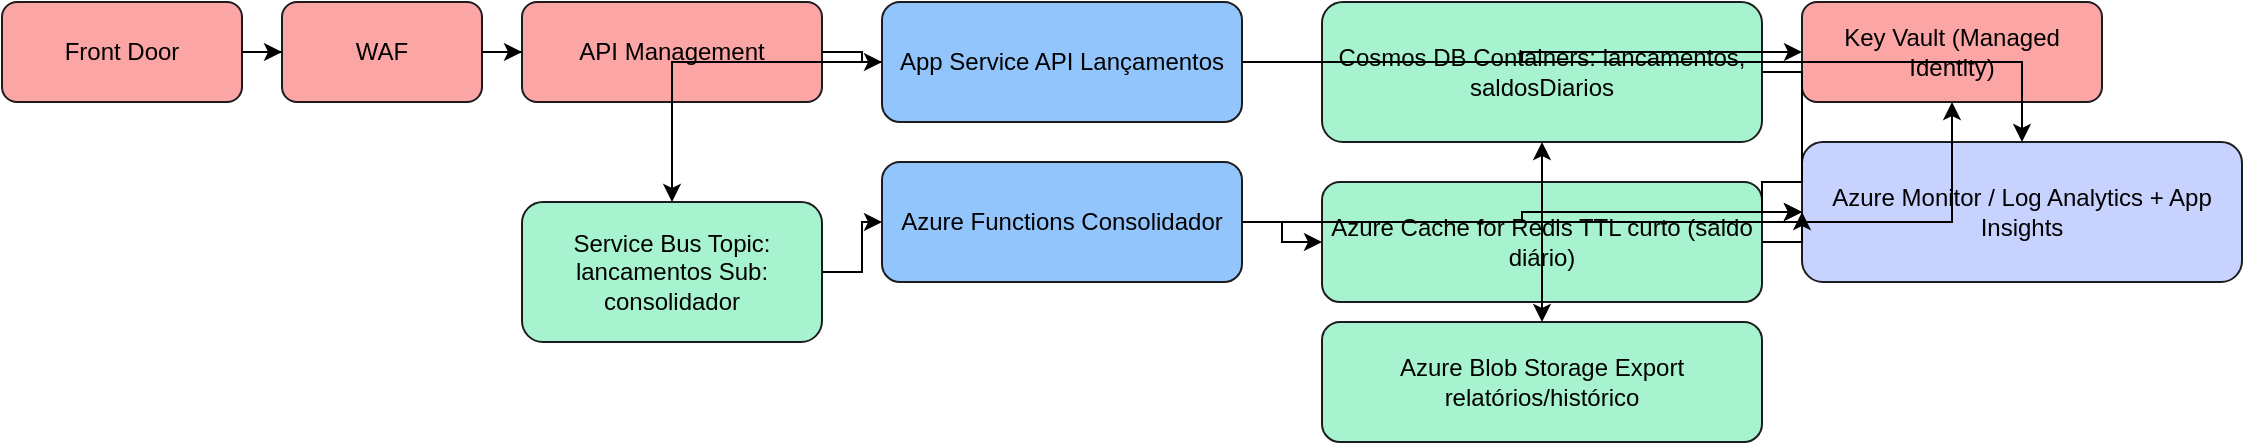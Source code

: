 <mxfile version="24.7.10">
  <diagram id="diag1" name="Technology — Final Implementation">
    <mxGraphModel>
      <root>
        <mxCell id="0"/>
        <mxCell id="1" parent="0"/>
      <mxCell id="fd" value="Front Door" style="rounded=1;whiteSpace=wrap;html=1;fillColor=#FCA5A5;strokeColor=#1C1C1E;fontSize=12;" parent="1" vertex="1">
        <mxGeometry x="20" y="20" width="120" height="50" as="geometry"/>
      </mxCell>
      <mxCell id="waf" value="WAF" style="rounded=1;whiteSpace=wrap;html=1;fillColor=#FCA5A5;strokeColor=#1C1C1E;fontSize=12;" parent="1" vertex="1">
        <mxGeometry x="160" y="20" width="100" height="50" as="geometry"/>
      </mxCell>
      <mxCell id="apim" value="API Management" style="rounded=1;whiteSpace=wrap;html=1;fillColor=#FCA5A5;strokeColor=#1C1C1E;fontSize=12;" parent="1" vertex="1">
        <mxGeometry x="280" y="20" width="150" height="50" as="geometry"/>
      </mxCell>
      <mxCell id="api" value="App Service
API Lançamentos" style="rounded=1;whiteSpace=wrap;html=1;fillColor=#93C5FD;strokeColor=#1C1C1E;fontSize=12;" parent="1" vertex="1">
        <mxGeometry x="460" y="20" width="180" height="60" as="geometry"/>
      </mxCell>
      <mxCell id="func" value="Azure Functions
Consolidador" style="rounded=1;whiteSpace=wrap;html=1;fillColor=#93C5FD;strokeColor=#1C1C1E;fontSize=12;" parent="1" vertex="1">
        <mxGeometry x="460" y="100" width="180" height="60" as="geometry"/>
      </mxCell>
      <mxCell id="sb" value="Service Bus
Topic: lancamentos
Sub: consolidador" style="rounded=1;whiteSpace=wrap;html=1;fillColor=#A7F3D0;strokeColor=#1C1C1E;fontSize=12;" parent="1" vertex="1">
        <mxGeometry x="280" y="120" width="150" height="70" as="geometry"/>
      </mxCell>
      <mxCell id="cos" value="Cosmos DB
Containers: lancamentos, saldosDiarios" style="rounded=1;whiteSpace=wrap;html=1;fillColor=#A7F3D0;strokeColor=#1C1C1E;fontSize=12;" parent="1" vertex="1">
        <mxGeometry x="680" y="20" width="220" height="70" as="geometry"/>
      </mxCell>
      <mxCell id="redis" value="Azure Cache for Redis
TTL curto (saldo diário)" style="rounded=1;whiteSpace=wrap;html=1;fillColor=#A7F3D0;strokeColor=#1C1C1E;fontSize=12;" parent="1" vertex="1">
        <mxGeometry x="680" y="110" width="220" height="60" as="geometry"/>
      </mxCell>
      <mxCell id="blob" value="Azure Blob Storage
Export relatórios/histórico" style="rounded=1;whiteSpace=wrap;html=1;fillColor=#A7F3D0;strokeColor=#1C1C1E;fontSize=12;" parent="1" vertex="1">
        <mxGeometry x="680" y="180" width="220" height="60" as="geometry"/>
      </mxCell>
      <mxCell id="kv" value="Key Vault
(Managed Identity)" style="rounded=1;whiteSpace=wrap;html=1;fillColor=#FCA5A5;strokeColor=#1C1C1E;fontSize=12;" parent="1" vertex="1">
        <mxGeometry x="920" y="20" width="150" height="50" as="geometry"/>
      </mxCell>
      <mxCell id="mon" value="Azure Monitor / Log Analytics
+ App Insights" style="rounded=1;whiteSpace=wrap;html=1;fillColor=#C7D2FE;strokeColor=#1C1C1E;fontSize=12;" parent="1" vertex="1">
        <mxGeometry x="920" y="90" width="220" height="70" as="geometry"/>
      </mxCell>
      <mxCell id="e1" style="edgeStyle=orthogonalEdgeStyle;rounded=0;orthogonalLoop=1;jettySize=auto;html=1;" parent="1" edge="1" source="fd" target="waf">
        <mxGeometry relative="1" as="geometry"/>
      </mxCell>
      <mxCell id="e2" style="edgeStyle=orthogonalEdgeStyle;rounded=0;orthogonalLoop=1;jettySize=auto;html=1;" parent="1" edge="1" source="waf" target="apim">
        <mxGeometry relative="1" as="geometry"/>
      </mxCell>
      <mxCell id="e3" style="edgeStyle=orthogonalEdgeStyle;rounded=0;orthogonalLoop=1;jettySize=auto;html=1;" parent="1" edge="1" source="apim" target="api">
        <mxGeometry relative="1" as="geometry"/>
      </mxCell>
      <mxCell id="e4" style="edgeStyle=orthogonalEdgeStyle;rounded=0;orthogonalLoop=1;jettySize=auto;html=1;" parent="1" edge="1" source="api" target="sb">
        <mxGeometry relative="1" as="geometry"/>
      </mxCell>
      <mxCell id="e5" style="edgeStyle=orthogonalEdgeStyle;rounded=0;orthogonalLoop=1;jettySize=auto;html=1;" parent="1" edge="1" source="sb" target="func">
        <mxGeometry relative="1" as="geometry"/>
      </mxCell>
      <mxCell id="e6" style="edgeStyle=orthogonalEdgeStyle;rounded=0;orthogonalLoop=1;jettySize=auto;html=1;" parent="1" edge="1" source="func" target="cos">
        <mxGeometry relative="1" as="geometry"/>
      </mxCell>
      <mxCell id="e7" style="edgeStyle=orthogonalEdgeStyle;rounded=0;orthogonalLoop=1;jettySize=auto;html=1;" parent="1" edge="1" source="func" target="redis">
        <mxGeometry relative="1" as="geometry"/>
      </mxCell>
      <mxCell id="e8" style="edgeStyle=orthogonalEdgeStyle;rounded=0;orthogonalLoop=1;jettySize=auto;html=1;" parent="1" edge="1" source="api" target="kv">
        <mxGeometry relative="1" as="geometry"/>
      </mxCell>
      <mxCell id="e9" style="edgeStyle=orthogonalEdgeStyle;rounded=0;orthogonalLoop=1;jettySize=auto;html=1;" parent="1" edge="1" source="func" target="kv">
        <mxGeometry relative="1" as="geometry"/>
      </mxCell>
      <mxCell id="e10" style="edgeStyle=orthogonalEdgeStyle;rounded=0;orthogonalLoop=1;jettySize=auto;html=1;" parent="1" edge="1" source="api" target="mon">
        <mxGeometry relative="1" as="geometry"/>
      </mxCell>
      <mxCell id="e11" style="edgeStyle=orthogonalEdgeStyle;rounded=0;orthogonalLoop=1;jettySize=auto;html=1;" parent="1" edge="1" source="func" target="mon">
        <mxGeometry relative="1" as="geometry"/>
      </mxCell>
      <mxCell id="e12" style="edgeStyle=orthogonalEdgeStyle;rounded=0;orthogonalLoop=1;jettySize=auto;html=1;" parent="1" edge="1" source="cos" target="mon">
        <mxGeometry relative="1" as="geometry"/>
      </mxCell>
      <mxCell id="e13" style="edgeStyle=orthogonalEdgeStyle;rounded=0;orthogonalLoop=1;jettySize=auto;html=1;" parent="1" edge="1" source="redis" target="mon">
        <mxGeometry relative="1" as="geometry"/>
      </mxCell>
      <mxCell id="e14" style="edgeStyle=orthogonalEdgeStyle;rounded=0;orthogonalLoop=1;jettySize=auto;html=1;" parent="1" edge="1" source="func" target="blob">
        <mxGeometry relative="1" as="geometry"/>
      </mxCell>
      </root>
    </mxGraphModel>
  </diagram>
</mxfile>
